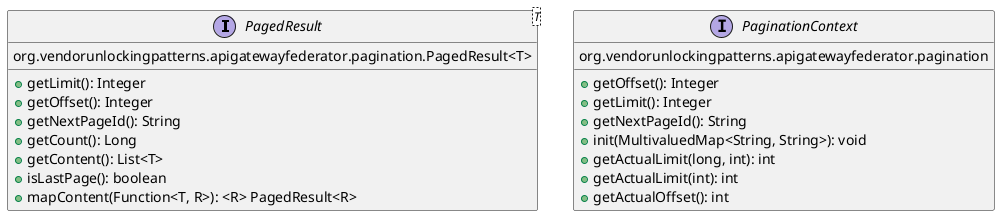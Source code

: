 @startuml
interface PagedResult<T> {
  org.vendorunlockingpatterns.apigatewayfederator.pagination.PagedResult<T>
 
  + getLimit(): Integer
  + getOffset(): Integer
  + getNextPageId(): String
  + getCount(): Long
  + getContent(): List<T>
  + isLastPage(): boolean
  + mapContent(Function<T, R>): <R> PagedResult<R>
}
interface PaginationContext {
  org.vendorunlockingpatterns.apigatewayfederator.pagination
 
  + getOffset(): Integer
  + getLimit(): Integer
  + getNextPageId(): String
  + init(MultivaluedMap<String, String>): void
  + getActualLimit(long, int): int
  + getActualLimit(int): int
  + getActualOffset(): int
}

@enduml
